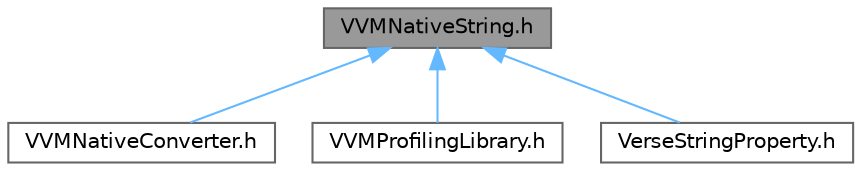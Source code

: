 digraph "VVMNativeString.h"
{
 // INTERACTIVE_SVG=YES
 // LATEX_PDF_SIZE
  bgcolor="transparent";
  edge [fontname=Helvetica,fontsize=10,labelfontname=Helvetica,labelfontsize=10];
  node [fontname=Helvetica,fontsize=10,shape=box,height=0.2,width=0.4];
  Node1 [id="Node000001",label="VVMNativeString.h",height=0.2,width=0.4,color="gray40", fillcolor="grey60", style="filled", fontcolor="black",tooltip=" "];
  Node1 -> Node2 [id="edge1_Node000001_Node000002",dir="back",color="steelblue1",style="solid",tooltip=" "];
  Node2 [id="Node000002",label="VVMNativeConverter.h",height=0.2,width=0.4,color="grey40", fillcolor="white", style="filled",URL="$d6/d1f/VVMNativeConverter_8h.html",tooltip=" "];
  Node1 -> Node3 [id="edge2_Node000001_Node000003",dir="back",color="steelblue1",style="solid",tooltip=" "];
  Node3 [id="Node000003",label="VVMProfilingLibrary.h",height=0.2,width=0.4,color="grey40", fillcolor="white", style="filled",URL="$d6/db6/VVMProfilingLibrary_8h.html",tooltip=" "];
  Node1 -> Node4 [id="edge3_Node000001_Node000004",dir="back",color="steelblue1",style="solid",tooltip=" "];
  Node4 [id="Node000004",label="VerseStringProperty.h",height=0.2,width=0.4,color="grey40", fillcolor="white", style="filled",URL="$d7/d7f/VerseStringProperty_8h.html",tooltip=" "];
}
